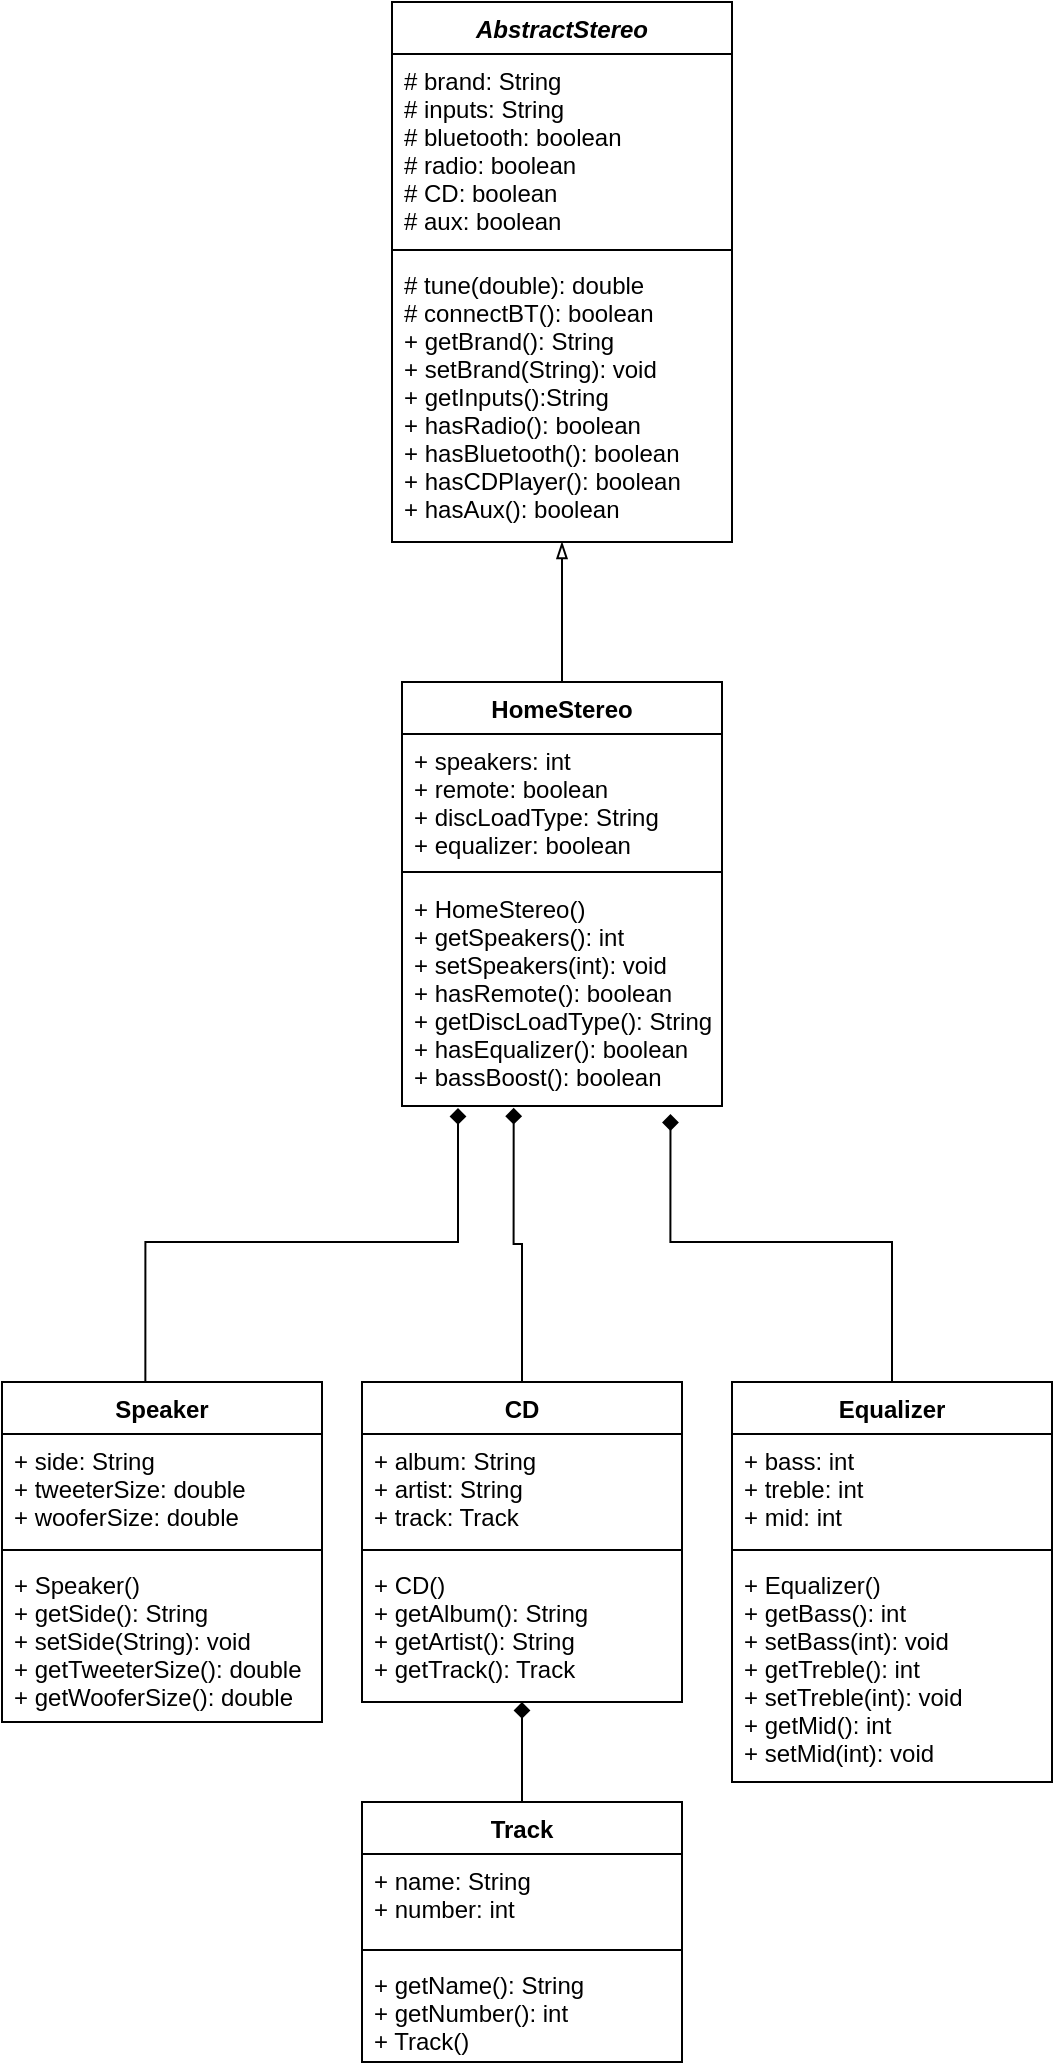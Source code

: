<mxfile version="14.3.2" type="github"><diagram id="IKDSc8NVEQpxWhsCawqZ" name="Page-1"><mxGraphModel dx="500" dy="394" grid="1" gridSize="10" guides="1" tooltips="1" connect="1" arrows="1" fold="1" page="1" pageScale="1" pageWidth="850" pageHeight="1100" math="0" shadow="0"><root><mxCell id="0"/><mxCell id="1" parent="0"/><mxCell id="0g2Qftx4JEzK1kI53JwF-10" value="" style="edgeStyle=orthogonalEdgeStyle;rounded=0;orthogonalLoop=1;jettySize=auto;html=1;endArrow=blockThin;endFill=0;" edge="1" parent="1" source="0g2Qftx4JEzK1kI53JwF-2" target="0g2Qftx4JEzK1kI53JwF-6"><mxGeometry relative="1" as="geometry"/></mxCell><mxCell id="0g2Qftx4JEzK1kI53JwF-2" value="HomeStereo" style="swimlane;fontStyle=1;align=center;verticalAlign=top;childLayout=stackLayout;horizontal=1;startSize=26;horizontalStack=0;resizeParent=1;resizeParentMax=0;resizeLast=0;collapsible=1;marginBottom=0;" vertex="1" parent="1"><mxGeometry x="260" y="350" width="160" height="212" as="geometry"/></mxCell><mxCell id="0g2Qftx4JEzK1kI53JwF-3" value="+ speakers: int&#10;+ remote: boolean&#10;+ discLoadType: String&#10;+ equalizer: boolean&#10;" style="text;strokeColor=none;fillColor=none;align=left;verticalAlign=top;spacingLeft=4;spacingRight=4;overflow=hidden;rotatable=0;points=[[0,0.5],[1,0.5]];portConstraint=eastwest;" vertex="1" parent="0g2Qftx4JEzK1kI53JwF-2"><mxGeometry y="26" width="160" height="64" as="geometry"/></mxCell><mxCell id="0g2Qftx4JEzK1kI53JwF-4" value="" style="line;strokeWidth=1;fillColor=none;align=left;verticalAlign=middle;spacingTop=-1;spacingLeft=3;spacingRight=3;rotatable=0;labelPosition=right;points=[];portConstraint=eastwest;" vertex="1" parent="0g2Qftx4JEzK1kI53JwF-2"><mxGeometry y="90" width="160" height="10" as="geometry"/></mxCell><mxCell id="0g2Qftx4JEzK1kI53JwF-5" value="+ HomeStereo()&#10;+ getSpeakers(): int&#10;+ setSpeakers(int): void&#10;+ hasRemote(): boolean&#10;+ getDiscLoadType(): String&#10;+ hasEqualizer(): boolean&#10;+ bassBoost(): boolean" style="text;strokeColor=none;fillColor=none;align=left;verticalAlign=top;spacingLeft=4;spacingRight=4;overflow=hidden;rotatable=0;points=[[0,0.5],[1,0.5]];portConstraint=eastwest;" vertex="1" parent="0g2Qftx4JEzK1kI53JwF-2"><mxGeometry y="100" width="160" height="112" as="geometry"/></mxCell><mxCell id="0g2Qftx4JEzK1kI53JwF-6" value="AbstractStereo" style="swimlane;fontStyle=3;align=center;verticalAlign=top;childLayout=stackLayout;horizontal=1;startSize=26;horizontalStack=0;resizeParent=1;resizeParentMax=0;resizeLast=0;collapsible=1;marginBottom=0;" vertex="1" parent="1"><mxGeometry x="255" y="10" width="170" height="270" as="geometry"/></mxCell><mxCell id="0g2Qftx4JEzK1kI53JwF-7" value="# brand: String&#10;# inputs: String&#10;# bluetooth: boolean&#10;# radio: boolean&#10;# CD: boolean&#10;# aux: boolean" style="text;strokeColor=none;fillColor=none;align=left;verticalAlign=top;spacingLeft=4;spacingRight=4;overflow=hidden;rotatable=0;points=[[0,0.5],[1,0.5]];portConstraint=eastwest;" vertex="1" parent="0g2Qftx4JEzK1kI53JwF-6"><mxGeometry y="26" width="170" height="94" as="geometry"/></mxCell><mxCell id="0g2Qftx4JEzK1kI53JwF-8" value="" style="line;strokeWidth=1;fillColor=none;align=left;verticalAlign=middle;spacingTop=-1;spacingLeft=3;spacingRight=3;rotatable=0;labelPosition=right;points=[];portConstraint=eastwest;" vertex="1" parent="0g2Qftx4JEzK1kI53JwF-6"><mxGeometry y="120" width="170" height="8" as="geometry"/></mxCell><mxCell id="0g2Qftx4JEzK1kI53JwF-9" value="# tune(double): double&#10;# connectBT(): boolean&#10;+ getBrand(): String&#10;+ setBrand(String): void&#10;+ getInputs():String&#10;+ hasRadio(): boolean&#10;+ hasBluetooth(): boolean&#10;+ hasCDPlayer(): boolean&#10;+ hasAux(): boolean" style="text;strokeColor=none;fillColor=none;align=left;verticalAlign=top;spacingLeft=4;spacingRight=4;overflow=hidden;rotatable=0;points=[[0,0.5],[1,0.5]];portConstraint=eastwest;" vertex="1" parent="0g2Qftx4JEzK1kI53JwF-6"><mxGeometry y="128" width="170" height="142" as="geometry"/></mxCell><mxCell id="0g2Qftx4JEzK1kI53JwF-15" style="edgeStyle=orthogonalEdgeStyle;rounded=0;orthogonalLoop=1;jettySize=auto;html=1;endArrow=diamond;endFill=1;strokeColor=#000000;exitX=0.448;exitY=0.021;exitDx=0;exitDy=0;exitPerimeter=0;" edge="1" parent="1" source="0g2Qftx4JEzK1kI53JwF-20"><mxGeometry relative="1" as="geometry"><mxPoint x="288" y="563" as="targetPoint"/><mxPoint x="100" y="861" as="sourcePoint"/><Array as="points"><mxPoint x="132" y="630"/><mxPoint x="288" y="630"/></Array></mxGeometry></mxCell><mxCell id="0g2Qftx4JEzK1kI53JwF-20" value="Speaker" style="swimlane;fontStyle=1;align=center;verticalAlign=top;childLayout=stackLayout;horizontal=1;startSize=26;horizontalStack=0;resizeParent=1;resizeParentMax=0;resizeLast=0;collapsible=1;marginBottom=0;" vertex="1" parent="1"><mxGeometry x="60" y="700" width="160" height="170" as="geometry"/></mxCell><mxCell id="0g2Qftx4JEzK1kI53JwF-21" value="+ side: String&#10;+ tweeterSize: double&#10;+ wooferSize: double" style="text;strokeColor=none;fillColor=none;align=left;verticalAlign=top;spacingLeft=4;spacingRight=4;overflow=hidden;rotatable=0;points=[[0,0.5],[1,0.5]];portConstraint=eastwest;" vertex="1" parent="0g2Qftx4JEzK1kI53JwF-20"><mxGeometry y="26" width="160" height="54" as="geometry"/></mxCell><mxCell id="0g2Qftx4JEzK1kI53JwF-22" value="" style="line;strokeWidth=1;fillColor=none;align=left;verticalAlign=middle;spacingTop=-1;spacingLeft=3;spacingRight=3;rotatable=0;labelPosition=right;points=[];portConstraint=eastwest;" vertex="1" parent="0g2Qftx4JEzK1kI53JwF-20"><mxGeometry y="80" width="160" height="8" as="geometry"/></mxCell><mxCell id="0g2Qftx4JEzK1kI53JwF-23" value="+ Speaker()&#10;+ getSide(): String&#10;+ setSide(String): void&#10;+ getTweeterSize(): double&#10;+ getWooferSize(): double" style="text;strokeColor=none;fillColor=none;align=left;verticalAlign=top;spacingLeft=4;spacingRight=4;overflow=hidden;rotatable=0;points=[[0,0.5],[1,0.5]];portConstraint=eastwest;" vertex="1" parent="0g2Qftx4JEzK1kI53JwF-20"><mxGeometry y="88" width="160" height="82" as="geometry"/></mxCell><mxCell id="0g2Qftx4JEzK1kI53JwF-32" style="edgeStyle=orthogonalEdgeStyle;rounded=0;orthogonalLoop=1;jettySize=auto;html=1;entryX=0.349;entryY=1.008;entryDx=0;entryDy=0;entryPerimeter=0;endArrow=diamond;endFill=1;strokeColor=#000000;" edge="1" parent="1" source="0g2Qftx4JEzK1kI53JwF-28" target="0g2Qftx4JEzK1kI53JwF-5"><mxGeometry relative="1" as="geometry"/></mxCell><mxCell id="0g2Qftx4JEzK1kI53JwF-28" value="CD" style="swimlane;fontStyle=1;align=center;verticalAlign=top;childLayout=stackLayout;horizontal=1;startSize=26;horizontalStack=0;resizeParent=1;resizeParentMax=0;resizeLast=0;collapsible=1;marginBottom=0;" vertex="1" parent="1"><mxGeometry x="240" y="700" width="160" height="160" as="geometry"/></mxCell><mxCell id="0g2Qftx4JEzK1kI53JwF-29" value="+ album: String&#10;+ artist: String&#10;+ track: Track" style="text;strokeColor=none;fillColor=none;align=left;verticalAlign=top;spacingLeft=4;spacingRight=4;overflow=hidden;rotatable=0;points=[[0,0.5],[1,0.5]];portConstraint=eastwest;" vertex="1" parent="0g2Qftx4JEzK1kI53JwF-28"><mxGeometry y="26" width="160" height="54" as="geometry"/></mxCell><mxCell id="0g2Qftx4JEzK1kI53JwF-30" value="" style="line;strokeWidth=1;fillColor=none;align=left;verticalAlign=middle;spacingTop=-1;spacingLeft=3;spacingRight=3;rotatable=0;labelPosition=right;points=[];portConstraint=eastwest;" vertex="1" parent="0g2Qftx4JEzK1kI53JwF-28"><mxGeometry y="80" width="160" height="8" as="geometry"/></mxCell><mxCell id="0g2Qftx4JEzK1kI53JwF-31" value="+ CD()&#10;+ getAlbum(): String&#10;+ getArtist(): String&#10;+ getTrack(): Track" style="text;strokeColor=none;fillColor=none;align=left;verticalAlign=top;spacingLeft=4;spacingRight=4;overflow=hidden;rotatable=0;points=[[0,0.5],[1,0.5]];portConstraint=eastwest;" vertex="1" parent="0g2Qftx4JEzK1kI53JwF-28"><mxGeometry y="88" width="160" height="72" as="geometry"/></mxCell><mxCell id="0g2Qftx4JEzK1kI53JwF-37" style="edgeStyle=orthogonalEdgeStyle;rounded=0;orthogonalLoop=1;jettySize=auto;html=1;entryX=0.5;entryY=1;entryDx=0;entryDy=0;endArrow=diamond;endFill=1;strokeColor=#000000;" edge="1" parent="1" source="0g2Qftx4JEzK1kI53JwF-33" target="0g2Qftx4JEzK1kI53JwF-28"><mxGeometry relative="1" as="geometry"/></mxCell><mxCell id="0g2Qftx4JEzK1kI53JwF-33" value="Track" style="swimlane;fontStyle=1;align=center;verticalAlign=top;childLayout=stackLayout;horizontal=1;startSize=26;horizontalStack=0;resizeParent=1;resizeParentMax=0;resizeLast=0;collapsible=1;marginBottom=0;" vertex="1" parent="1"><mxGeometry x="240" y="910" width="160" height="130" as="geometry"/></mxCell><mxCell id="0g2Qftx4JEzK1kI53JwF-34" value="+ name: String&#10;+ number: int" style="text;strokeColor=none;fillColor=none;align=left;verticalAlign=top;spacingLeft=4;spacingRight=4;overflow=hidden;rotatable=0;points=[[0,0.5],[1,0.5]];portConstraint=eastwest;" vertex="1" parent="0g2Qftx4JEzK1kI53JwF-33"><mxGeometry y="26" width="160" height="44" as="geometry"/></mxCell><mxCell id="0g2Qftx4JEzK1kI53JwF-35" value="" style="line;strokeWidth=1;fillColor=none;align=left;verticalAlign=middle;spacingTop=-1;spacingLeft=3;spacingRight=3;rotatable=0;labelPosition=right;points=[];portConstraint=eastwest;" vertex="1" parent="0g2Qftx4JEzK1kI53JwF-33"><mxGeometry y="70" width="160" height="8" as="geometry"/></mxCell><mxCell id="0g2Qftx4JEzK1kI53JwF-36" value="+ getName(): String&#10;+ getNumber(): int&#10;+ Track()" style="text;strokeColor=none;fillColor=none;align=left;verticalAlign=top;spacingLeft=4;spacingRight=4;overflow=hidden;rotatable=0;points=[[0,0.5],[1,0.5]];portConstraint=eastwest;" vertex="1" parent="0g2Qftx4JEzK1kI53JwF-33"><mxGeometry y="78" width="160" height="52" as="geometry"/></mxCell><mxCell id="0g2Qftx4JEzK1kI53JwF-42" style="edgeStyle=orthogonalEdgeStyle;rounded=0;orthogonalLoop=1;jettySize=auto;html=1;entryX=0.839;entryY=1.036;entryDx=0;entryDy=0;entryPerimeter=0;endArrow=diamond;endFill=1;strokeColor=#000000;" edge="1" parent="1" source="0g2Qftx4JEzK1kI53JwF-38" target="0g2Qftx4JEzK1kI53JwF-5"><mxGeometry relative="1" as="geometry"><Array as="points"><mxPoint x="505" y="630"/><mxPoint x="394" y="630"/></Array></mxGeometry></mxCell><mxCell id="0g2Qftx4JEzK1kI53JwF-38" value="Equalizer" style="swimlane;fontStyle=1;align=center;verticalAlign=top;childLayout=stackLayout;horizontal=1;startSize=26;horizontalStack=0;resizeParent=1;resizeParentMax=0;resizeLast=0;collapsible=1;marginBottom=0;" vertex="1" parent="1"><mxGeometry x="425" y="700" width="160" height="200" as="geometry"/></mxCell><mxCell id="0g2Qftx4JEzK1kI53JwF-39" value="+ bass: int&#10;+ treble: int&#10;+ mid: int" style="text;strokeColor=none;fillColor=none;align=left;verticalAlign=top;spacingLeft=4;spacingRight=4;overflow=hidden;rotatable=0;points=[[0,0.5],[1,0.5]];portConstraint=eastwest;" vertex="1" parent="0g2Qftx4JEzK1kI53JwF-38"><mxGeometry y="26" width="160" height="54" as="geometry"/></mxCell><mxCell id="0g2Qftx4JEzK1kI53JwF-40" value="" style="line;strokeWidth=1;fillColor=none;align=left;verticalAlign=middle;spacingTop=-1;spacingLeft=3;spacingRight=3;rotatable=0;labelPosition=right;points=[];portConstraint=eastwest;" vertex="1" parent="0g2Qftx4JEzK1kI53JwF-38"><mxGeometry y="80" width="160" height="8" as="geometry"/></mxCell><mxCell id="0g2Qftx4JEzK1kI53JwF-41" value="+ Equalizer()&#10;+ getBass(): int&#10;+ setBass(int): void&#10;+ getTreble(): int&#10;+ setTreble(int): void&#10;+ getMid(): int&#10;+ setMid(int): void" style="text;strokeColor=none;fillColor=none;align=left;verticalAlign=top;spacingLeft=4;spacingRight=4;overflow=hidden;rotatable=0;points=[[0,0.5],[1,0.5]];portConstraint=eastwest;" vertex="1" parent="0g2Qftx4JEzK1kI53JwF-38"><mxGeometry y="88" width="160" height="112" as="geometry"/></mxCell></root></mxGraphModel></diagram></mxfile>
